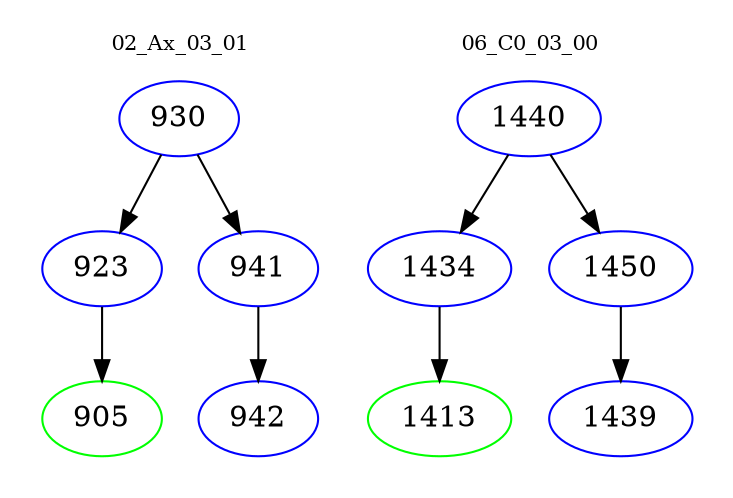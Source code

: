 digraph{
subgraph cluster_0 {
color = white
label = "02_Ax_03_01";
fontsize=10;
T0_930 [label="930", color="blue"]
T0_930 -> T0_923 [color="black"]
T0_923 [label="923", color="blue"]
T0_923 -> T0_905 [color="black"]
T0_905 [label="905", color="green"]
T0_930 -> T0_941 [color="black"]
T0_941 [label="941", color="blue"]
T0_941 -> T0_942 [color="black"]
T0_942 [label="942", color="blue"]
}
subgraph cluster_1 {
color = white
label = "06_C0_03_00";
fontsize=10;
T1_1440 [label="1440", color="blue"]
T1_1440 -> T1_1434 [color="black"]
T1_1434 [label="1434", color="blue"]
T1_1434 -> T1_1413 [color="black"]
T1_1413 [label="1413", color="green"]
T1_1440 -> T1_1450 [color="black"]
T1_1450 [label="1450", color="blue"]
T1_1450 -> T1_1439 [color="black"]
T1_1439 [label="1439", color="blue"]
}
}
